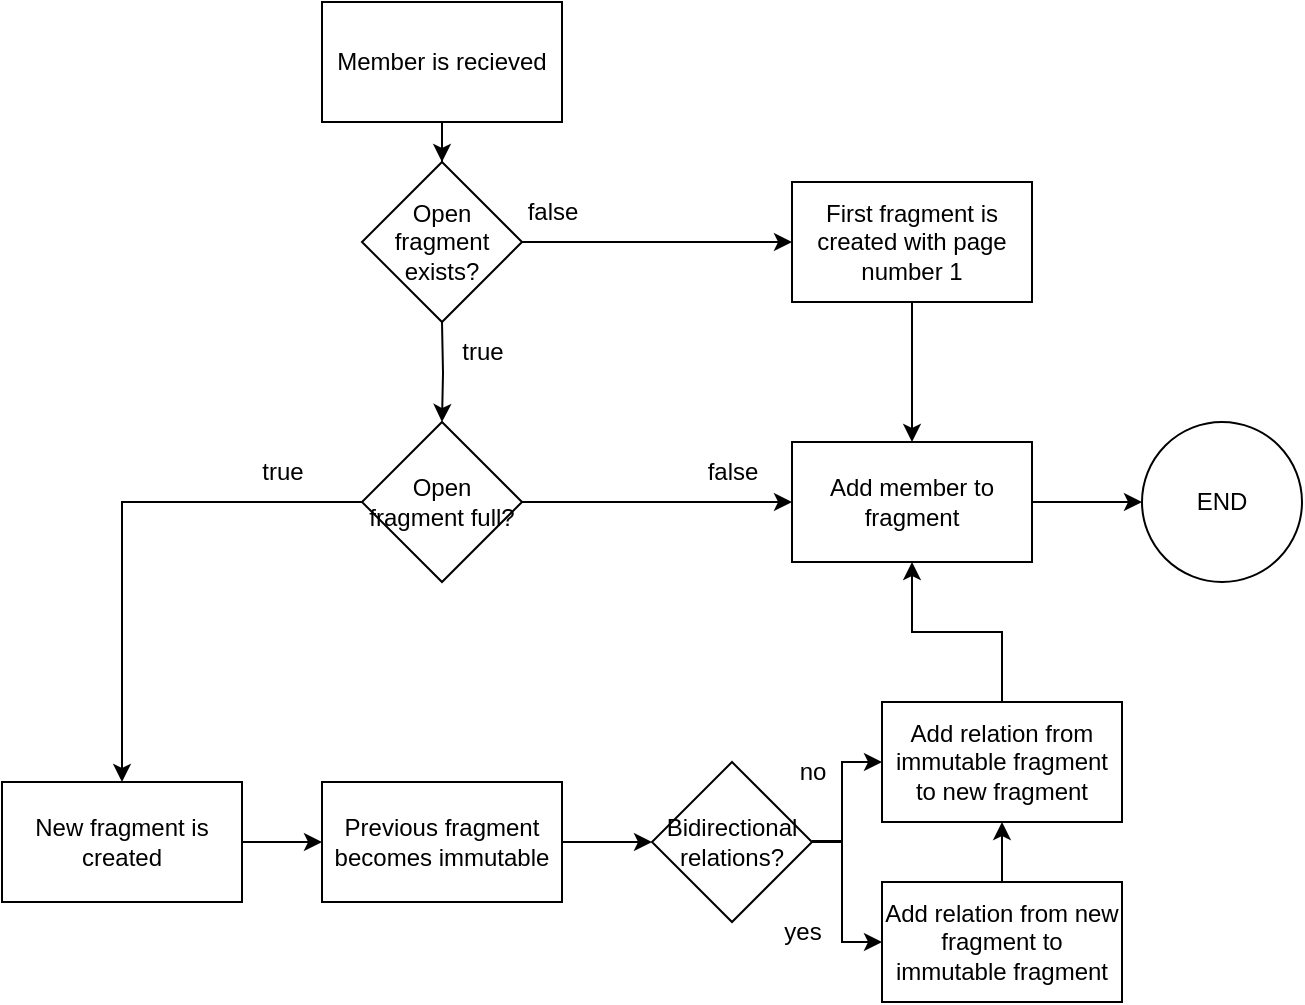 <mxfile version="20.2.3" type="device"><diagram name="Page-1" id="bmD9HnIE-dHyCKpTOANm"><mxGraphModel dx="858" dy="434" grid="1" gridSize="10" guides="1" tooltips="1" connect="1" arrows="1" fold="1" page="1" pageScale="1" pageWidth="850" pageHeight="1100" math="0" shadow="0"><root><mxCell id="0"/><mxCell id="1" parent="0"/><mxCell id="1wxidyJidHv6PPPssvRm-22" style="edgeStyle=orthogonalEdgeStyle;rounded=0;orthogonalLoop=1;jettySize=auto;html=1;entryX=0.5;entryY=0;entryDx=0;entryDy=0;" parent="1" source="1wxidyJidHv6PPPssvRm-1" target="1wxidyJidHv6PPPssvRm-21" edge="1"><mxGeometry relative="1" as="geometry"/></mxCell><mxCell id="1wxidyJidHv6PPPssvRm-1" value="Member is recieved" style="rounded=0;whiteSpace=wrap;html=1;" parent="1" vertex="1"><mxGeometry x="260" y="70" width="120" height="60" as="geometry"/></mxCell><mxCell id="1wxidyJidHv6PPPssvRm-26" style="edgeStyle=orthogonalEdgeStyle;rounded=0;orthogonalLoop=1;jettySize=auto;html=1;entryX=0.5;entryY=0;entryDx=0;entryDy=0;" parent="1" source="1wxidyJidHv6PPPssvRm-2" target="1wxidyJidHv6PPPssvRm-8" edge="1"><mxGeometry relative="1" as="geometry"/></mxCell><mxCell id="1wxidyJidHv6PPPssvRm-2" value="First fragment is created with page number 1" style="rounded=0;whiteSpace=wrap;html=1;" parent="1" vertex="1"><mxGeometry x="495" y="160" width="120" height="60" as="geometry"/></mxCell><mxCell id="1wxidyJidHv6PPPssvRm-7" style="edgeStyle=orthogonalEdgeStyle;rounded=0;orthogonalLoop=1;jettySize=auto;html=1;entryX=0.5;entryY=0;entryDx=0;entryDy=0;" parent="1" target="1wxidyJidHv6PPPssvRm-6" edge="1"><mxGeometry relative="1" as="geometry"><mxPoint x="320" y="230" as="sourcePoint"/></mxGeometry></mxCell><mxCell id="1wxidyJidHv6PPPssvRm-9" style="edgeStyle=orthogonalEdgeStyle;rounded=0;orthogonalLoop=1;jettySize=auto;html=1;entryX=0;entryY=0.5;entryDx=0;entryDy=0;" parent="1" source="1wxidyJidHv6PPPssvRm-6" target="1wxidyJidHv6PPPssvRm-8" edge="1"><mxGeometry relative="1" as="geometry"/></mxCell><mxCell id="1wxidyJidHv6PPPssvRm-13" style="edgeStyle=orthogonalEdgeStyle;rounded=0;orthogonalLoop=1;jettySize=auto;html=1;entryX=0.5;entryY=0;entryDx=0;entryDy=0;" parent="1" source="1wxidyJidHv6PPPssvRm-6" target="1wxidyJidHv6PPPssvRm-12" edge="1"><mxGeometry relative="1" as="geometry"/></mxCell><mxCell id="1wxidyJidHv6PPPssvRm-6" value="Open fragment full?" style="rhombus;whiteSpace=wrap;html=1;" parent="1" vertex="1"><mxGeometry x="280" y="280" width="80" height="80" as="geometry"/></mxCell><mxCell id="1wxidyJidHv6PPPssvRm-28" style="edgeStyle=orthogonalEdgeStyle;rounded=0;orthogonalLoop=1;jettySize=auto;html=1;entryX=0;entryY=0.5;entryDx=0;entryDy=0;" parent="1" source="1wxidyJidHv6PPPssvRm-8" target="1wxidyJidHv6PPPssvRm-27" edge="1"><mxGeometry relative="1" as="geometry"/></mxCell><mxCell id="1wxidyJidHv6PPPssvRm-8" value="Add member to fragment" style="rounded=0;whiteSpace=wrap;html=1;" parent="1" vertex="1"><mxGeometry x="495" y="290" width="120" height="60" as="geometry"/></mxCell><mxCell id="1wxidyJidHv6PPPssvRm-11" value="false" style="text;html=1;align=center;verticalAlign=middle;resizable=0;points=[];autosize=1;strokeColor=none;fillColor=none;" parent="1" vertex="1"><mxGeometry x="440" y="290" width="50" height="30" as="geometry"/></mxCell><mxCell id="1wxidyJidHv6PPPssvRm-16" style="edgeStyle=orthogonalEdgeStyle;rounded=0;orthogonalLoop=1;jettySize=auto;html=1;entryX=0;entryY=0.5;entryDx=0;entryDy=0;" parent="1" source="1wxidyJidHv6PPPssvRm-12" target="1wxidyJidHv6PPPssvRm-15" edge="1"><mxGeometry relative="1" as="geometry"/></mxCell><mxCell id="1wxidyJidHv6PPPssvRm-12" value="New fragment is created" style="rounded=0;whiteSpace=wrap;html=1;" parent="1" vertex="1"><mxGeometry x="100" y="460" width="120" height="60" as="geometry"/></mxCell><mxCell id="1wxidyJidHv6PPPssvRm-14" value="true" style="text;html=1;align=center;verticalAlign=middle;resizable=0;points=[];autosize=1;strokeColor=none;fillColor=none;" parent="1" vertex="1"><mxGeometry x="220" y="290" width="40" height="30" as="geometry"/></mxCell><mxCell id="1wxidyJidHv6PPPssvRm-18" style="edgeStyle=orthogonalEdgeStyle;rounded=0;orthogonalLoop=1;jettySize=auto;html=1;entryX=0;entryY=0.5;entryDx=0;entryDy=0;" parent="1" source="1wxidyJidHv6PPPssvRm-15" edge="1"><mxGeometry relative="1" as="geometry"><mxPoint x="425" y="490" as="targetPoint"/></mxGeometry></mxCell><mxCell id="1wxidyJidHv6PPPssvRm-15" value="Previous fragment becomes immutable" style="rounded=0;whiteSpace=wrap;html=1;" parent="1" vertex="1"><mxGeometry x="260" y="460" width="120" height="60" as="geometry"/></mxCell><mxCell id="1wxidyJidHv6PPPssvRm-19" style="edgeStyle=orthogonalEdgeStyle;rounded=0;orthogonalLoop=1;jettySize=auto;html=1;entryX=0.5;entryY=1;entryDx=0;entryDy=0;exitX=0.5;exitY=0;exitDx=0;exitDy=0;" parent="1" source="JvdGyyMMqBgSEB1DqpqM-5" target="1wxidyJidHv6PPPssvRm-8" edge="1"><mxGeometry relative="1" as="geometry"><mxPoint x="555" y="420" as="sourcePoint"/></mxGeometry></mxCell><mxCell id="1wxidyJidHv6PPPssvRm-23" style="edgeStyle=orthogonalEdgeStyle;rounded=0;orthogonalLoop=1;jettySize=auto;html=1;entryX=0;entryY=0.5;entryDx=0;entryDy=0;" parent="1" source="1wxidyJidHv6PPPssvRm-21" target="1wxidyJidHv6PPPssvRm-2" edge="1"><mxGeometry relative="1" as="geometry"/></mxCell><mxCell id="1wxidyJidHv6PPPssvRm-21" value="Open fragment exists?" style="rhombus;whiteSpace=wrap;html=1;" parent="1" vertex="1"><mxGeometry x="280" y="150" width="80" height="80" as="geometry"/></mxCell><mxCell id="1wxidyJidHv6PPPssvRm-24" value="false" style="text;html=1;align=center;verticalAlign=middle;resizable=0;points=[];autosize=1;strokeColor=none;fillColor=none;" parent="1" vertex="1"><mxGeometry x="350" y="160" width="50" height="30" as="geometry"/></mxCell><mxCell id="1wxidyJidHv6PPPssvRm-25" value="true" style="text;html=1;align=center;verticalAlign=middle;resizable=0;points=[];autosize=1;strokeColor=none;fillColor=none;" parent="1" vertex="1"><mxGeometry x="320" y="230" width="40" height="30" as="geometry"/></mxCell><mxCell id="1wxidyJidHv6PPPssvRm-27" value="END" style="ellipse;whiteSpace=wrap;html=1;aspect=fixed;" parent="1" vertex="1"><mxGeometry x="670" y="280" width="80" height="80" as="geometry"/></mxCell><mxCell id="JvdGyyMMqBgSEB1DqpqM-1" value="Bidirectional relations?" style="rhombus;whiteSpace=wrap;html=1;" vertex="1" parent="1"><mxGeometry x="425" y="450" width="80" height="80" as="geometry"/></mxCell><mxCell id="JvdGyyMMqBgSEB1DqpqM-4" value="Add relation from new fragment to immutable fragment" style="rounded=0;whiteSpace=wrap;html=1;" vertex="1" parent="1"><mxGeometry x="540" y="510" width="120" height="60" as="geometry"/></mxCell><mxCell id="JvdGyyMMqBgSEB1DqpqM-5" value="Add relation from immutable fragment to new fragment" style="rounded=0;whiteSpace=wrap;html=1;" vertex="1" parent="1"><mxGeometry x="540" y="420" width="120" height="60" as="geometry"/></mxCell><mxCell id="JvdGyyMMqBgSEB1DqpqM-14" style="edgeStyle=orthogonalEdgeStyle;rounded=0;orthogonalLoop=1;jettySize=auto;html=1;entryX=0;entryY=0.5;entryDx=0;entryDy=0;" edge="1" parent="1" target="JvdGyyMMqBgSEB1DqpqM-4"><mxGeometry relative="1" as="geometry"><mxPoint x="505" y="489.5" as="sourcePoint"/><mxPoint x="550" y="489.5" as="targetPoint"/><Array as="points"><mxPoint x="520" y="490"/><mxPoint x="520" y="540"/></Array></mxGeometry></mxCell><mxCell id="JvdGyyMMqBgSEB1DqpqM-15" style="edgeStyle=orthogonalEdgeStyle;rounded=0;orthogonalLoop=1;jettySize=auto;html=1;entryX=0.5;entryY=1;entryDx=0;entryDy=0;exitX=0.5;exitY=0;exitDx=0;exitDy=0;" edge="1" parent="1" source="JvdGyyMMqBgSEB1DqpqM-4" target="JvdGyyMMqBgSEB1DqpqM-5"><mxGeometry relative="1" as="geometry"><mxPoint x="515" y="499.5" as="sourcePoint"/><mxPoint x="550" y="550" as="targetPoint"/><Array as="points"><mxPoint x="600" y="500"/><mxPoint x="600" y="500"/></Array></mxGeometry></mxCell><mxCell id="JvdGyyMMqBgSEB1DqpqM-16" style="edgeStyle=orthogonalEdgeStyle;rounded=0;orthogonalLoop=1;jettySize=auto;html=1;entryX=0;entryY=0.5;entryDx=0;entryDy=0;exitX=1;exitY=0.5;exitDx=0;exitDy=0;" edge="1" parent="1" source="JvdGyyMMqBgSEB1DqpqM-1" target="JvdGyyMMqBgSEB1DqpqM-5"><mxGeometry relative="1" as="geometry"><mxPoint x="515" y="499.5" as="sourcePoint"/><mxPoint x="550" y="550" as="targetPoint"/><Array as="points"><mxPoint x="520" y="490"/><mxPoint x="520" y="450"/></Array></mxGeometry></mxCell><mxCell id="JvdGyyMMqBgSEB1DqpqM-17" value="yes" style="text;html=1;align=center;verticalAlign=middle;resizable=0;points=[];autosize=1;strokeColor=none;fillColor=none;" vertex="1" parent="1"><mxGeometry x="480" y="520" width="40" height="30" as="geometry"/></mxCell><mxCell id="JvdGyyMMqBgSEB1DqpqM-18" value="no" style="text;html=1;align=center;verticalAlign=middle;resizable=0;points=[];autosize=1;strokeColor=none;fillColor=none;" vertex="1" parent="1"><mxGeometry x="485" y="440" width="40" height="30" as="geometry"/></mxCell></root></mxGraphModel></diagram></mxfile>